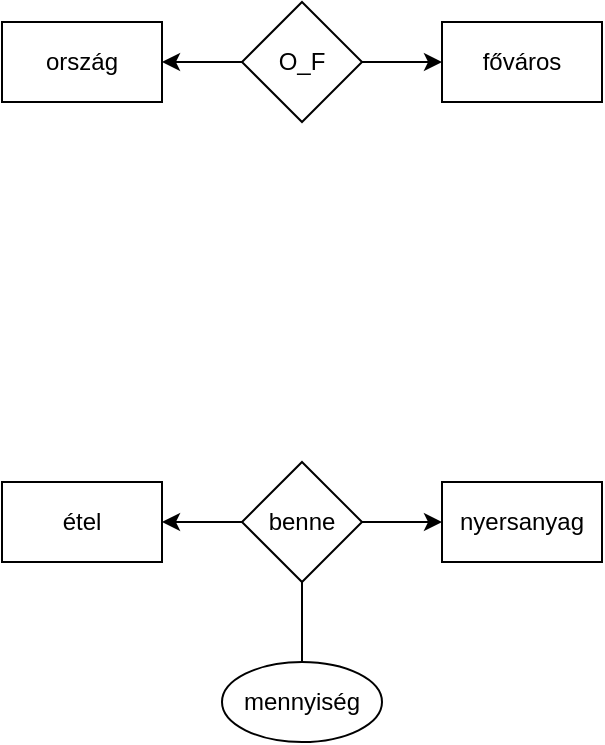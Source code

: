 <mxfile version="20.3.6" type="device"><diagram id="D5hTYhuMpES3agjj7GX5" name="1 oldal"><mxGraphModel dx="981" dy="548" grid="1" gridSize="10" guides="1" tooltips="1" connect="1" arrows="1" fold="1" page="1" pageScale="1" pageWidth="827" pageHeight="1169" math="0" shadow="0"><root><mxCell id="0"/><mxCell id="1" parent="0"/><mxCell id="bSvf-3bGS8nJ5iS02y95-1" value="ország" style="rounded=0;whiteSpace=wrap;html=1;" vertex="1" parent="1"><mxGeometry x="40" y="40" width="80" height="40" as="geometry"/></mxCell><mxCell id="bSvf-3bGS8nJ5iS02y95-2" value="főváros" style="rounded=0;whiteSpace=wrap;html=1;" vertex="1" parent="1"><mxGeometry x="260" y="40" width="80" height="40" as="geometry"/></mxCell><mxCell id="bSvf-3bGS8nJ5iS02y95-5" style="edgeStyle=orthogonalEdgeStyle;rounded=0;orthogonalLoop=1;jettySize=auto;html=1;entryX=1;entryY=0.5;entryDx=0;entryDy=0;" edge="1" parent="1" source="bSvf-3bGS8nJ5iS02y95-3" target="bSvf-3bGS8nJ5iS02y95-1"><mxGeometry relative="1" as="geometry"/></mxCell><mxCell id="bSvf-3bGS8nJ5iS02y95-6" style="edgeStyle=orthogonalEdgeStyle;rounded=0;orthogonalLoop=1;jettySize=auto;html=1;entryX=0;entryY=0.5;entryDx=0;entryDy=0;" edge="1" parent="1" source="bSvf-3bGS8nJ5iS02y95-3" target="bSvf-3bGS8nJ5iS02y95-2"><mxGeometry relative="1" as="geometry"/></mxCell><mxCell id="bSvf-3bGS8nJ5iS02y95-3" value="O_F" style="rhombus;whiteSpace=wrap;html=1;" vertex="1" parent="1"><mxGeometry x="160" y="30" width="60" height="60" as="geometry"/></mxCell><mxCell id="bSvf-3bGS8nJ5iS02y95-11" style="edgeStyle=orthogonalEdgeStyle;rounded=0;orthogonalLoop=1;jettySize=auto;html=1;entryX=1;entryY=0.5;entryDx=0;entryDy=0;" edge="1" parent="1" source="bSvf-3bGS8nJ5iS02y95-7" target="bSvf-3bGS8nJ5iS02y95-8"><mxGeometry relative="1" as="geometry"/></mxCell><mxCell id="bSvf-3bGS8nJ5iS02y95-12" style="edgeStyle=orthogonalEdgeStyle;rounded=0;orthogonalLoop=1;jettySize=auto;html=1;entryX=0;entryY=0.5;entryDx=0;entryDy=0;" edge="1" parent="1" source="bSvf-3bGS8nJ5iS02y95-7" target="bSvf-3bGS8nJ5iS02y95-9"><mxGeometry relative="1" as="geometry"/></mxCell><mxCell id="bSvf-3bGS8nJ5iS02y95-7" value="benne" style="rhombus;whiteSpace=wrap;html=1;" vertex="1" parent="1"><mxGeometry x="160" y="260" width="60" height="60" as="geometry"/></mxCell><mxCell id="bSvf-3bGS8nJ5iS02y95-8" value="étel" style="rounded=0;whiteSpace=wrap;html=1;" vertex="1" parent="1"><mxGeometry x="40" y="270" width="80" height="40" as="geometry"/></mxCell><mxCell id="bSvf-3bGS8nJ5iS02y95-9" value="nyersanyag" style="rounded=0;whiteSpace=wrap;html=1;" vertex="1" parent="1"><mxGeometry x="260" y="270" width="80" height="40" as="geometry"/></mxCell><mxCell id="bSvf-3bGS8nJ5iS02y95-10" value="mennyiség" style="ellipse;whiteSpace=wrap;html=1;" vertex="1" parent="1"><mxGeometry x="150" y="360" width="80" height="40" as="geometry"/></mxCell><mxCell id="bSvf-3bGS8nJ5iS02y95-13" value="" style="endArrow=none;html=1;rounded=0;entryX=0.5;entryY=1;entryDx=0;entryDy=0;exitX=0.5;exitY=0;exitDx=0;exitDy=0;" edge="1" parent="1" source="bSvf-3bGS8nJ5iS02y95-10" target="bSvf-3bGS8nJ5iS02y95-7"><mxGeometry width="50" height="50" relative="1" as="geometry"><mxPoint x="360" y="370" as="sourcePoint"/><mxPoint x="410" y="320" as="targetPoint"/></mxGeometry></mxCell></root></mxGraphModel></diagram></mxfile>